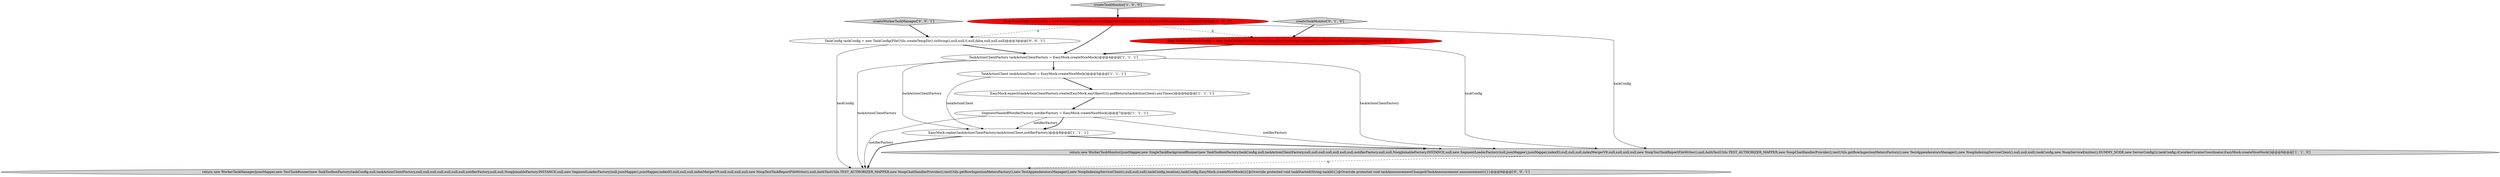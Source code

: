 digraph {
2 [style = filled, label = "EasyMock.expect(taskActionClientFactory.create(EasyMock.anyObject())).andReturn(taskActionClient).anyTimes()@@@6@@@['1', '1', '1']", fillcolor = white, shape = ellipse image = "AAA0AAABBB1BBB"];
9 [style = filled, label = "final TaskConfig taskConfig = new TaskConfig(FileUtils.createTempDir().toString(),null,null,0,null,false,null,null,null,false)@@@3@@@['0', '1', '0']", fillcolor = red, shape = ellipse image = "AAA1AAABBB2BBB"];
1 [style = filled, label = "EasyMock.replay(taskActionClientFactory,taskActionClient,notifierFactory)@@@8@@@['1', '1', '1']", fillcolor = white, shape = ellipse image = "AAA0AAABBB1BBB"];
0 [style = filled, label = "final TaskConfig taskConfig = new TaskConfig(FileUtils.createTempDir().toString(),null,null,0,null,false,null,null,null)@@@3@@@['1', '0', '0']", fillcolor = red, shape = ellipse image = "AAA1AAABBB1BBB"];
8 [style = filled, label = "createTaskMonitor['0', '1', '0']", fillcolor = lightgray, shape = diamond image = "AAA0AAABBB2BBB"];
7 [style = filled, label = "return new WorkerTaskMonitor(jsonMapper,new SingleTaskBackgroundRunner(new TaskToolboxFactory(taskConfig,null,taskActionClientFactory,null,null,null,null,null,null,null,notifierFactory,null,null,NoopJoinableFactory.INSTANCE,null,new SegmentLoaderFactory(null,jsonMapper),jsonMapper,indexIO,null,null,null,indexMergerV9,null,null,null,null,new NoopTestTaskReportFileWriter(),null,AuthTestUtils.TEST_AUTHORIZER_MAPPER,new NoopChatHandlerProvider(),testUtils.getRowIngestionMetersFactory(),new TestAppenderatorsManager(),new NoopIndexingServiceClient(),null,null,null),taskConfig,new NoopServiceEmitter(),DUMMY_NODE,new ServerConfig()),taskConfig,cf,workerCuratorCoordinator,EasyMock.createNiceMock())@@@9@@@['1', '1', '0']", fillcolor = lightgray, shape = ellipse image = "AAA0AAABBB1BBB"];
10 [style = filled, label = "TaskConfig taskConfig = new TaskConfig(FileUtils.createTempDir().toString(),null,null,0,null,false,null,null,null)@@@3@@@['0', '0', '1']", fillcolor = white, shape = ellipse image = "AAA0AAABBB3BBB"];
12 [style = filled, label = "createWorkerTaskManager['0', '0', '1']", fillcolor = lightgray, shape = diamond image = "AAA0AAABBB3BBB"];
3 [style = filled, label = "createTaskMonitor['1', '0', '0']", fillcolor = lightgray, shape = diamond image = "AAA0AAABBB1BBB"];
5 [style = filled, label = "TaskActionClientFactory taskActionClientFactory = EasyMock.createNiceMock()@@@4@@@['1', '1', '1']", fillcolor = white, shape = ellipse image = "AAA0AAABBB1BBB"];
4 [style = filled, label = "TaskActionClient taskActionClient = EasyMock.createNiceMock()@@@5@@@['1', '1', '1']", fillcolor = white, shape = ellipse image = "AAA0AAABBB1BBB"];
11 [style = filled, label = "return new WorkerTaskManager(jsonMapper,new TestTaskRunner(new TaskToolboxFactory(taskConfig,null,taskActionClientFactory,null,null,null,null,null,null,null,notifierFactory,null,null,NoopJoinableFactory.INSTANCE,null,new SegmentLoaderFactory(null,jsonMapper),jsonMapper,indexIO,null,null,null,indexMergerV9,null,null,null,null,new NoopTestTaskReportFileWriter(),null,AuthTestUtils.TEST_AUTHORIZER_MAPPER,new NoopChatHandlerProvider(),testUtils.getRowIngestionMetersFactory(),new TestAppenderatorsManager(),new NoopIndexingServiceClient(),null,null,null),taskConfig,location),taskConfig,EasyMock.createNiceMock()){@Override protected void taskStarted(String taskId){}@Override protected void taskAnnouncementChanged(TaskAnnouncement announcement){}}@@@9@@@['0', '0', '1']", fillcolor = lightgray, shape = ellipse image = "AAA0AAABBB3BBB"];
6 [style = filled, label = "SegmentHandoffNotifierFactory notifierFactory = EasyMock.createNiceMock()@@@7@@@['1', '1', '1']", fillcolor = white, shape = ellipse image = "AAA0AAABBB1BBB"];
5->11 [style = solid, label="taskActionClientFactory"];
2->6 [style = bold, label=""];
7->11 [style = dashed, label="0"];
4->1 [style = solid, label="taskActionClient"];
5->1 [style = solid, label="taskActionClientFactory"];
4->2 [style = bold, label=""];
9->7 [style = solid, label="taskConfig"];
10->11 [style = solid, label="taskConfig"];
1->7 [style = bold, label=""];
6->11 [style = solid, label="notifierFactory"];
0->10 [style = dashed, label="0"];
3->0 [style = bold, label=""];
1->11 [style = bold, label=""];
6->1 [style = solid, label="notifierFactory"];
6->7 [style = solid, label="notifierFactory"];
6->1 [style = bold, label=""];
12->10 [style = bold, label=""];
10->5 [style = bold, label=""];
5->4 [style = bold, label=""];
8->9 [style = bold, label=""];
9->5 [style = bold, label=""];
0->9 [style = dashed, label="0"];
0->7 [style = solid, label="taskConfig"];
0->5 [style = bold, label=""];
5->7 [style = solid, label="taskActionClientFactory"];
}

